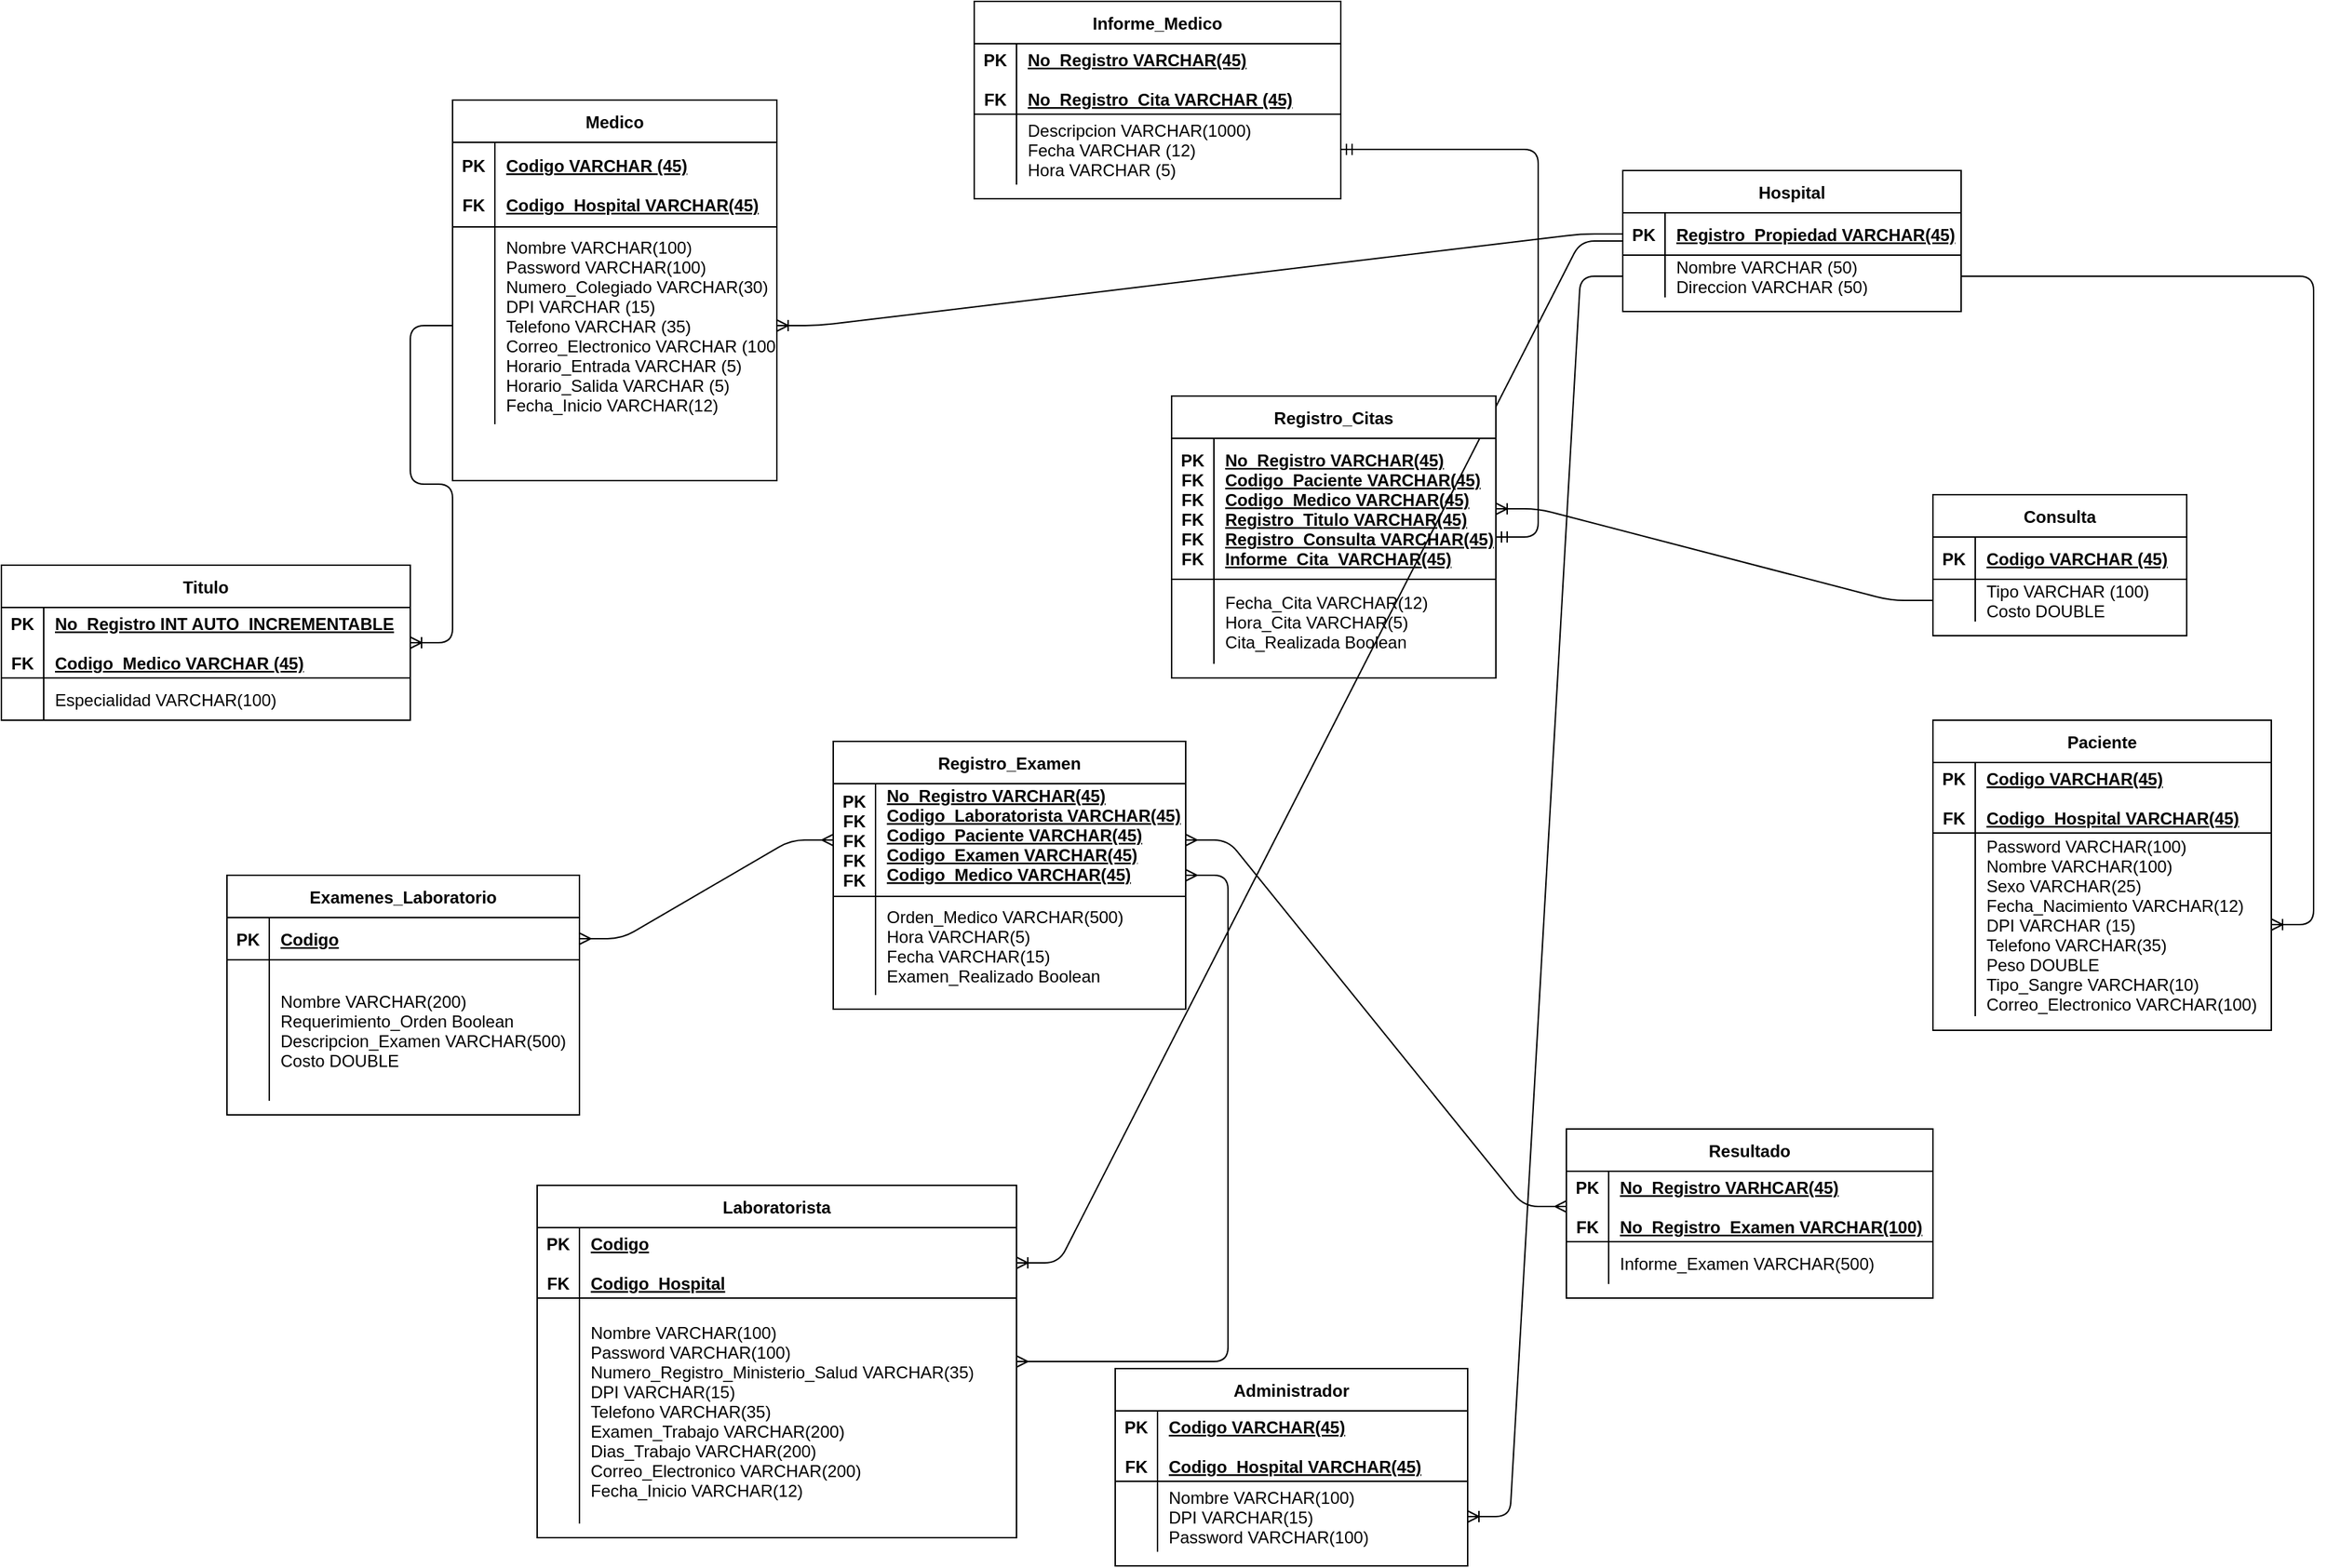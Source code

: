 <mxfile version="13.7.5" type="device"><diagram id="wTBJWdUpTBpdyxC71oOU" name="Page-1"><mxGraphModel dx="1826" dy="829" grid="1" gridSize="10" guides="1" tooltips="1" connect="1" arrows="1" fold="1" page="1" pageScale="1" pageWidth="850" pageHeight="1100" math="0" shadow="0"><root><mxCell id="0"/><mxCell id="1" parent="0"/><mxCell id="xUxeBeWQ_-Rp3zKfb2Q7-167" value="" style="edgeStyle=entityRelationEdgeStyle;fontSize=12;html=1;endArrow=ERmany;startArrow=ERmany;" edge="1" parent="1" source="xUxeBeWQ_-Rp3zKfb2Q7-80" target="xUxeBeWQ_-Rp3zKfb2Q7-148"><mxGeometry width="100" height="100" relative="1" as="geometry"><mxPoint x="650" y="880" as="sourcePoint"/><mxPoint x="750" y="780" as="targetPoint"/></mxGeometry></mxCell><mxCell id="xUxeBeWQ_-Rp3zKfb2Q7-165" value="" style="edgeStyle=entityRelationEdgeStyle;fontSize=12;html=1;endArrow=ERoneToMany;" edge="1" parent="1" source="xUxeBeWQ_-Rp3zKfb2Q7-40" target="xUxeBeWQ_-Rp3zKfb2Q7-81"><mxGeometry width="100" height="100" relative="1" as="geometry"><mxPoint x="1270" y="370" as="sourcePoint"/><mxPoint x="870" y="770" as="targetPoint"/></mxGeometry></mxCell><mxCell id="xUxeBeWQ_-Rp3zKfb2Q7-1" value="Titulo" style="shape=table;startSize=30;container=1;collapsible=1;childLayout=tableLayout;fixedRows=1;rowLines=0;fontStyle=1;align=center;resizeLast=1;" vertex="1" parent="1"><mxGeometry x="50" y="400" width="290" height="110" as="geometry"/></mxCell><mxCell id="xUxeBeWQ_-Rp3zKfb2Q7-2" value="" style="shape=partialRectangle;collapsible=0;dropTarget=0;pointerEvents=0;fillColor=none;top=0;left=0;bottom=1;right=0;points=[[0,0.5],[1,0.5]];portConstraint=eastwest;" vertex="1" parent="xUxeBeWQ_-Rp3zKfb2Q7-1"><mxGeometry y="30" width="290" height="50" as="geometry"/></mxCell><mxCell id="xUxeBeWQ_-Rp3zKfb2Q7-3" value="PK&#10;&#10;FK" style="shape=partialRectangle;connectable=0;fillColor=none;top=0;left=0;bottom=0;right=0;fontStyle=1;overflow=hidden;" vertex="1" parent="xUxeBeWQ_-Rp3zKfb2Q7-2"><mxGeometry width="30" height="50" as="geometry"/></mxCell><mxCell id="xUxeBeWQ_-Rp3zKfb2Q7-4" value="No_Registro INT AUTO_INCREMENTABLE&#10;&#10;Codigo_Medico VARCHAR (45)" style="shape=partialRectangle;connectable=0;fillColor=none;top=0;left=0;bottom=0;right=0;align=left;spacingLeft=6;fontStyle=5;overflow=hidden;" vertex="1" parent="xUxeBeWQ_-Rp3zKfb2Q7-2"><mxGeometry x="30" width="260" height="50" as="geometry"/></mxCell><mxCell id="xUxeBeWQ_-Rp3zKfb2Q7-5" value="" style="shape=partialRectangle;collapsible=0;dropTarget=0;pointerEvents=0;fillColor=none;top=0;left=0;bottom=0;right=0;points=[[0,0.5],[1,0.5]];portConstraint=eastwest;" vertex="1" parent="xUxeBeWQ_-Rp3zKfb2Q7-1"><mxGeometry y="80" width="290" height="30" as="geometry"/></mxCell><mxCell id="xUxeBeWQ_-Rp3zKfb2Q7-6" value="" style="shape=partialRectangle;connectable=0;fillColor=none;top=0;left=0;bottom=0;right=0;editable=1;overflow=hidden;" vertex="1" parent="xUxeBeWQ_-Rp3zKfb2Q7-5"><mxGeometry width="30" height="30" as="geometry"/></mxCell><mxCell id="xUxeBeWQ_-Rp3zKfb2Q7-7" value="Especialidad VARCHAR(100)" style="shape=partialRectangle;connectable=0;fillColor=none;top=0;left=0;bottom=0;right=0;align=left;spacingLeft=6;overflow=hidden;" vertex="1" parent="xUxeBeWQ_-Rp3zKfb2Q7-5"><mxGeometry x="30" width="260" height="30" as="geometry"/></mxCell><mxCell id="xUxeBeWQ_-Rp3zKfb2Q7-27" value="Informe_Medico" style="shape=table;startSize=30;container=1;collapsible=1;childLayout=tableLayout;fixedRows=1;rowLines=0;fontStyle=1;align=center;resizeLast=1;" vertex="1" parent="1"><mxGeometry x="740" width="260" height="140" as="geometry"/></mxCell><mxCell id="xUxeBeWQ_-Rp3zKfb2Q7-28" value="" style="shape=partialRectangle;collapsible=0;dropTarget=0;pointerEvents=0;fillColor=none;top=0;left=0;bottom=1;right=0;points=[[0,0.5],[1,0.5]];portConstraint=eastwest;" vertex="1" parent="xUxeBeWQ_-Rp3zKfb2Q7-27"><mxGeometry y="30" width="260" height="50" as="geometry"/></mxCell><mxCell id="xUxeBeWQ_-Rp3zKfb2Q7-29" value="PK&#10;&#10;FK" style="shape=partialRectangle;connectable=0;fillColor=none;top=0;left=0;bottom=0;right=0;fontStyle=1;overflow=hidden;" vertex="1" parent="xUxeBeWQ_-Rp3zKfb2Q7-28"><mxGeometry width="30" height="50" as="geometry"/></mxCell><mxCell id="xUxeBeWQ_-Rp3zKfb2Q7-30" value="No_Registro VARCHAR(45)&#10;&#10;No_Registro_Cita VARCHAR (45)" style="shape=partialRectangle;connectable=0;fillColor=none;top=0;left=0;bottom=0;right=0;align=left;spacingLeft=6;fontStyle=5;overflow=hidden;" vertex="1" parent="xUxeBeWQ_-Rp3zKfb2Q7-28"><mxGeometry x="30" width="230" height="50" as="geometry"/></mxCell><mxCell id="xUxeBeWQ_-Rp3zKfb2Q7-31" value="" style="shape=partialRectangle;collapsible=0;dropTarget=0;pointerEvents=0;fillColor=none;top=0;left=0;bottom=0;right=0;points=[[0,0.5],[1,0.5]];portConstraint=eastwest;" vertex="1" parent="xUxeBeWQ_-Rp3zKfb2Q7-27"><mxGeometry y="80" width="260" height="50" as="geometry"/></mxCell><mxCell id="xUxeBeWQ_-Rp3zKfb2Q7-32" value="" style="shape=partialRectangle;connectable=0;fillColor=none;top=0;left=0;bottom=0;right=0;editable=1;overflow=hidden;" vertex="1" parent="xUxeBeWQ_-Rp3zKfb2Q7-31"><mxGeometry width="30" height="50" as="geometry"/></mxCell><mxCell id="xUxeBeWQ_-Rp3zKfb2Q7-33" value="Descripcion VARCHAR(1000)&#10;Fecha VARCHAR (12)&#10;Hora VARCHAR (5)" style="shape=partialRectangle;connectable=0;fillColor=none;top=0;left=0;bottom=0;right=0;align=left;spacingLeft=6;overflow=hidden;" vertex="1" parent="xUxeBeWQ_-Rp3zKfb2Q7-31"><mxGeometry x="30" width="230" height="50" as="geometry"/></mxCell><mxCell id="xUxeBeWQ_-Rp3zKfb2Q7-40" value="Hospital" style="shape=table;startSize=30;container=1;collapsible=1;childLayout=tableLayout;fixedRows=1;rowLines=0;fontStyle=1;align=center;resizeLast=1;" vertex="1" parent="1"><mxGeometry x="1200" y="120" width="240" height="100" as="geometry"/></mxCell><mxCell id="xUxeBeWQ_-Rp3zKfb2Q7-41" value="" style="shape=partialRectangle;collapsible=0;dropTarget=0;pointerEvents=0;fillColor=none;top=0;left=0;bottom=1;right=0;points=[[0,0.5],[1,0.5]];portConstraint=eastwest;" vertex="1" parent="xUxeBeWQ_-Rp3zKfb2Q7-40"><mxGeometry y="30" width="240" height="30" as="geometry"/></mxCell><mxCell id="xUxeBeWQ_-Rp3zKfb2Q7-42" value="PK" style="shape=partialRectangle;connectable=0;fillColor=none;top=0;left=0;bottom=0;right=0;fontStyle=1;overflow=hidden;" vertex="1" parent="xUxeBeWQ_-Rp3zKfb2Q7-41"><mxGeometry width="30" height="30" as="geometry"/></mxCell><mxCell id="xUxeBeWQ_-Rp3zKfb2Q7-43" value="Registro_Propiedad VARCHAR(45)" style="shape=partialRectangle;connectable=0;fillColor=none;top=0;left=0;bottom=0;right=0;align=left;spacingLeft=6;fontStyle=5;overflow=hidden;" vertex="1" parent="xUxeBeWQ_-Rp3zKfb2Q7-41"><mxGeometry x="30" width="210" height="30" as="geometry"/></mxCell><mxCell id="xUxeBeWQ_-Rp3zKfb2Q7-44" value="" style="shape=partialRectangle;collapsible=0;dropTarget=0;pointerEvents=0;fillColor=none;top=0;left=0;bottom=0;right=0;points=[[0,0.5],[1,0.5]];portConstraint=eastwest;" vertex="1" parent="xUxeBeWQ_-Rp3zKfb2Q7-40"><mxGeometry y="60" width="240" height="30" as="geometry"/></mxCell><mxCell id="xUxeBeWQ_-Rp3zKfb2Q7-45" value="" style="shape=partialRectangle;connectable=0;fillColor=none;top=0;left=0;bottom=0;right=0;editable=1;overflow=hidden;" vertex="1" parent="xUxeBeWQ_-Rp3zKfb2Q7-44"><mxGeometry width="30" height="30" as="geometry"/></mxCell><mxCell id="xUxeBeWQ_-Rp3zKfb2Q7-46" value="Nombre VARCHAR (50)&#10;Direccion VARCHAR (50)" style="shape=partialRectangle;connectable=0;fillColor=none;top=0;left=0;bottom=0;right=0;align=left;spacingLeft=6;overflow=hidden;" vertex="1" parent="xUxeBeWQ_-Rp3zKfb2Q7-44"><mxGeometry x="30" width="210" height="30" as="geometry"/></mxCell><mxCell id="xUxeBeWQ_-Rp3zKfb2Q7-14" value="Medico" style="shape=table;startSize=30;container=1;collapsible=1;childLayout=tableLayout;fixedRows=1;rowLines=0;fontStyle=1;align=center;resizeLast=1;" vertex="1" parent="1"><mxGeometry x="370" y="70" width="230" height="270" as="geometry"/></mxCell><mxCell id="xUxeBeWQ_-Rp3zKfb2Q7-15" value="" style="shape=partialRectangle;collapsible=0;dropTarget=0;pointerEvents=0;fillColor=none;top=0;left=0;bottom=1;right=0;points=[[0,0.5],[1,0.5]];portConstraint=eastwest;" vertex="1" parent="xUxeBeWQ_-Rp3zKfb2Q7-14"><mxGeometry y="30" width="230" height="60" as="geometry"/></mxCell><mxCell id="xUxeBeWQ_-Rp3zKfb2Q7-16" value="PK&#10;&#10;FK" style="shape=partialRectangle;connectable=0;fillColor=none;top=0;left=0;bottom=0;right=0;fontStyle=1;overflow=hidden;" vertex="1" parent="xUxeBeWQ_-Rp3zKfb2Q7-15"><mxGeometry width="30" height="60" as="geometry"/></mxCell><mxCell id="xUxeBeWQ_-Rp3zKfb2Q7-17" value="Codigo VARCHAR (45)&#10;&#10;Codigo_Hospital VARCHAR(45)" style="shape=partialRectangle;connectable=0;fillColor=none;top=0;left=0;bottom=0;right=0;align=left;spacingLeft=6;fontStyle=5;overflow=hidden;" vertex="1" parent="xUxeBeWQ_-Rp3zKfb2Q7-15"><mxGeometry x="30" width="200" height="60" as="geometry"/></mxCell><mxCell id="xUxeBeWQ_-Rp3zKfb2Q7-18" value="" style="shape=partialRectangle;collapsible=0;dropTarget=0;pointerEvents=0;fillColor=none;top=0;left=0;bottom=0;right=0;points=[[0,0.5],[1,0.5]];portConstraint=eastwest;" vertex="1" parent="xUxeBeWQ_-Rp3zKfb2Q7-14"><mxGeometry y="90" width="230" height="140" as="geometry"/></mxCell><mxCell id="xUxeBeWQ_-Rp3zKfb2Q7-19" value="" style="shape=partialRectangle;connectable=0;fillColor=none;top=0;left=0;bottom=0;right=0;editable=1;overflow=hidden;" vertex="1" parent="xUxeBeWQ_-Rp3zKfb2Q7-18"><mxGeometry width="30" height="140" as="geometry"/></mxCell><mxCell id="xUxeBeWQ_-Rp3zKfb2Q7-20" value="Nombre VARCHAR(100)&#10;Password VARCHAR(100)&#10;Numero_Colegiado VARCHAR(30)&#10;DPI VARCHAR (15)&#10;Telefono VARCHAR (35)&#10;Correo_Electronico VARCHAR (100)&#10;Horario_Entrada VARCHAR (5)&#10;Horario_Salida VARCHAR (5)&#10;Fecha_Inicio VARCHAR(12)" style="shape=partialRectangle;connectable=0;fillColor=none;top=0;left=0;bottom=0;right=0;align=left;spacingLeft=6;overflow=hidden;" vertex="1" parent="xUxeBeWQ_-Rp3zKfb2Q7-18"><mxGeometry x="30" width="200" height="140" as="geometry"/></mxCell><mxCell id="xUxeBeWQ_-Rp3zKfb2Q7-108" value="Resultado" style="shape=table;startSize=30;container=1;collapsible=1;childLayout=tableLayout;fixedRows=1;rowLines=0;fontStyle=1;align=center;resizeLast=1;" vertex="1" parent="1"><mxGeometry x="1160" y="800" width="260" height="120" as="geometry"/></mxCell><mxCell id="xUxeBeWQ_-Rp3zKfb2Q7-109" value="" style="shape=partialRectangle;collapsible=0;dropTarget=0;pointerEvents=0;fillColor=none;top=0;left=0;bottom=1;right=0;points=[[0,0.5],[1,0.5]];portConstraint=eastwest;" vertex="1" parent="xUxeBeWQ_-Rp3zKfb2Q7-108"><mxGeometry y="30" width="260" height="50" as="geometry"/></mxCell><mxCell id="xUxeBeWQ_-Rp3zKfb2Q7-110" value="PK&#10;&#10;FK" style="shape=partialRectangle;connectable=0;fillColor=none;top=0;left=0;bottom=0;right=0;fontStyle=1;overflow=hidden;" vertex="1" parent="xUxeBeWQ_-Rp3zKfb2Q7-109"><mxGeometry width="30" height="50" as="geometry"/></mxCell><mxCell id="xUxeBeWQ_-Rp3zKfb2Q7-111" value="No_Registro VARHCAR(45)&#10;&#10;No_Registro_Examen VARCHAR(100)" style="shape=partialRectangle;connectable=0;fillColor=none;top=0;left=0;bottom=0;right=0;align=left;spacingLeft=6;fontStyle=5;overflow=hidden;" vertex="1" parent="xUxeBeWQ_-Rp3zKfb2Q7-109"><mxGeometry x="30" width="230" height="50" as="geometry"/></mxCell><mxCell id="xUxeBeWQ_-Rp3zKfb2Q7-112" value="" style="shape=partialRectangle;collapsible=0;dropTarget=0;pointerEvents=0;fillColor=none;top=0;left=0;bottom=0;right=0;points=[[0,0.5],[1,0.5]];portConstraint=eastwest;" vertex="1" parent="xUxeBeWQ_-Rp3zKfb2Q7-108"><mxGeometry y="80" width="260" height="30" as="geometry"/></mxCell><mxCell id="xUxeBeWQ_-Rp3zKfb2Q7-113" value="" style="shape=partialRectangle;connectable=0;fillColor=none;top=0;left=0;bottom=0;right=0;editable=1;overflow=hidden;" vertex="1" parent="xUxeBeWQ_-Rp3zKfb2Q7-112"><mxGeometry width="30" height="30" as="geometry"/></mxCell><mxCell id="xUxeBeWQ_-Rp3zKfb2Q7-114" value="Informe_Examen VARCHAR(500)" style="shape=partialRectangle;connectable=0;fillColor=none;top=0;left=0;bottom=0;right=0;align=left;spacingLeft=6;overflow=hidden;" vertex="1" parent="xUxeBeWQ_-Rp3zKfb2Q7-112"><mxGeometry x="30" width="230" height="30" as="geometry"/></mxCell><mxCell id="xUxeBeWQ_-Rp3zKfb2Q7-53" value="Consulta" style="shape=table;startSize=30;container=1;collapsible=1;childLayout=tableLayout;fixedRows=1;rowLines=0;fontStyle=1;align=center;resizeLast=1;" vertex="1" parent="1"><mxGeometry x="1420" y="350" width="180" height="100" as="geometry"/></mxCell><mxCell id="xUxeBeWQ_-Rp3zKfb2Q7-54" value="" style="shape=partialRectangle;collapsible=0;dropTarget=0;pointerEvents=0;fillColor=none;top=0;left=0;bottom=1;right=0;points=[[0,0.5],[1,0.5]];portConstraint=eastwest;" vertex="1" parent="xUxeBeWQ_-Rp3zKfb2Q7-53"><mxGeometry y="30" width="180" height="30" as="geometry"/></mxCell><mxCell id="xUxeBeWQ_-Rp3zKfb2Q7-55" value="PK" style="shape=partialRectangle;connectable=0;fillColor=none;top=0;left=0;bottom=0;right=0;fontStyle=1;overflow=hidden;" vertex="1" parent="xUxeBeWQ_-Rp3zKfb2Q7-54"><mxGeometry width="30" height="30" as="geometry"/></mxCell><mxCell id="xUxeBeWQ_-Rp3zKfb2Q7-56" value="Codigo VARCHAR (45)" style="shape=partialRectangle;connectable=0;fillColor=none;top=0;left=0;bottom=0;right=0;align=left;spacingLeft=6;fontStyle=5;overflow=hidden;" vertex="1" parent="xUxeBeWQ_-Rp3zKfb2Q7-54"><mxGeometry x="30" width="150" height="30" as="geometry"/></mxCell><mxCell id="xUxeBeWQ_-Rp3zKfb2Q7-57" value="" style="shape=partialRectangle;collapsible=0;dropTarget=0;pointerEvents=0;fillColor=none;top=0;left=0;bottom=0;right=0;points=[[0,0.5],[1,0.5]];portConstraint=eastwest;" vertex="1" parent="xUxeBeWQ_-Rp3zKfb2Q7-53"><mxGeometry y="60" width="180" height="30" as="geometry"/></mxCell><mxCell id="xUxeBeWQ_-Rp3zKfb2Q7-58" value="" style="shape=partialRectangle;connectable=0;fillColor=none;top=0;left=0;bottom=0;right=0;editable=1;overflow=hidden;" vertex="1" parent="xUxeBeWQ_-Rp3zKfb2Q7-57"><mxGeometry width="30" height="30" as="geometry"/></mxCell><mxCell id="xUxeBeWQ_-Rp3zKfb2Q7-59" value="Tipo VARCHAR (100)&#10;Costo DOUBLE" style="shape=partialRectangle;connectable=0;fillColor=none;top=0;left=0;bottom=0;right=0;align=left;spacingLeft=6;overflow=hidden;" vertex="1" parent="xUxeBeWQ_-Rp3zKfb2Q7-57"><mxGeometry x="30" width="150" height="30" as="geometry"/></mxCell><mxCell id="xUxeBeWQ_-Rp3zKfb2Q7-121" value="Paciente" style="shape=table;startSize=30;container=1;collapsible=1;childLayout=tableLayout;fixedRows=1;rowLines=0;fontStyle=1;align=center;resizeLast=1;" vertex="1" parent="1"><mxGeometry x="1420" y="510" width="240" height="220" as="geometry"/></mxCell><mxCell id="xUxeBeWQ_-Rp3zKfb2Q7-122" value="" style="shape=partialRectangle;collapsible=0;dropTarget=0;pointerEvents=0;fillColor=none;top=0;left=0;bottom=1;right=0;points=[[0,0.5],[1,0.5]];portConstraint=eastwest;" vertex="1" parent="xUxeBeWQ_-Rp3zKfb2Q7-121"><mxGeometry y="30" width="240" height="50" as="geometry"/></mxCell><mxCell id="xUxeBeWQ_-Rp3zKfb2Q7-123" value="PK&#10;&#10;FK" style="shape=partialRectangle;connectable=0;fillColor=none;top=0;left=0;bottom=0;right=0;fontStyle=1;overflow=hidden;" vertex="1" parent="xUxeBeWQ_-Rp3zKfb2Q7-122"><mxGeometry width="30" height="50" as="geometry"/></mxCell><mxCell id="xUxeBeWQ_-Rp3zKfb2Q7-124" value="Codigo VARCHAR(45)&#10;&#10;Codigo_Hospital VARCHAR(45)" style="shape=partialRectangle;connectable=0;fillColor=none;top=0;left=0;bottom=0;right=0;align=left;spacingLeft=6;fontStyle=5;overflow=hidden;" vertex="1" parent="xUxeBeWQ_-Rp3zKfb2Q7-122"><mxGeometry x="30" width="210" height="50" as="geometry"/></mxCell><mxCell id="xUxeBeWQ_-Rp3zKfb2Q7-125" value="" style="shape=partialRectangle;collapsible=0;dropTarget=0;pointerEvents=0;fillColor=none;top=0;left=0;bottom=0;right=0;points=[[0,0.5],[1,0.5]];portConstraint=eastwest;" vertex="1" parent="xUxeBeWQ_-Rp3zKfb2Q7-121"><mxGeometry y="80" width="240" height="130" as="geometry"/></mxCell><mxCell id="xUxeBeWQ_-Rp3zKfb2Q7-126" value="" style="shape=partialRectangle;connectable=0;fillColor=none;top=0;left=0;bottom=0;right=0;editable=1;overflow=hidden;" vertex="1" parent="xUxeBeWQ_-Rp3zKfb2Q7-125"><mxGeometry width="30" height="130" as="geometry"/></mxCell><mxCell id="xUxeBeWQ_-Rp3zKfb2Q7-127" value="Password VARCHAR(100)&#10;Nombre VARCHAR(100)&#10;Sexo VARCHAR(25)&#10;Fecha_Nacimiento VARCHAR(12)&#10;DPI VARCHAR (15)&#10;Telefono VARCHAR(35)&#10;Peso DOUBLE&#10;Tipo_Sangre VARCHAR(10)&#10;Correo_Electronico VARCHAR(100)" style="shape=partialRectangle;connectable=0;fillColor=none;top=0;left=0;bottom=0;right=0;align=left;spacingLeft=6;overflow=hidden;" vertex="1" parent="xUxeBeWQ_-Rp3zKfb2Q7-125"><mxGeometry x="30" width="210" height="130" as="geometry"/></mxCell><mxCell id="xUxeBeWQ_-Rp3zKfb2Q7-135" value="Registro_Citas" style="shape=table;startSize=30;container=1;collapsible=1;childLayout=tableLayout;fixedRows=1;rowLines=0;fontStyle=1;align=center;resizeLast=1;" vertex="1" parent="1"><mxGeometry x="880" y="280" width="230" height="200" as="geometry"/></mxCell><mxCell id="xUxeBeWQ_-Rp3zKfb2Q7-136" value="" style="shape=partialRectangle;collapsible=0;dropTarget=0;pointerEvents=0;fillColor=none;top=0;left=0;bottom=1;right=0;points=[[0,0.5],[1,0.5]];portConstraint=eastwest;" vertex="1" parent="xUxeBeWQ_-Rp3zKfb2Q7-135"><mxGeometry y="30" width="230" height="100" as="geometry"/></mxCell><mxCell id="xUxeBeWQ_-Rp3zKfb2Q7-137" value="PK&#10;FK&#10;FK&#10;FK&#10;FK&#10;FK" style="shape=partialRectangle;connectable=0;fillColor=none;top=0;left=0;bottom=0;right=0;fontStyle=1;overflow=hidden;" vertex="1" parent="xUxeBeWQ_-Rp3zKfb2Q7-136"><mxGeometry width="30" height="100" as="geometry"/></mxCell><mxCell id="xUxeBeWQ_-Rp3zKfb2Q7-138" value="No_Registro VARCHAR(45)&#10;Codigo_Paciente VARCHAR(45)&#10;Codigo_Medico VARCHAR(45)&#10;Registro_Titulo VARCHAR(45)&#10;Registro_Consulta VARCHAR(45)&#10;Informe_Cita  VARCHAR(45)" style="shape=partialRectangle;connectable=0;fillColor=none;top=0;left=0;bottom=0;right=0;align=left;spacingLeft=6;fontStyle=5;overflow=hidden;" vertex="1" parent="xUxeBeWQ_-Rp3zKfb2Q7-136"><mxGeometry x="30" width="200" height="100" as="geometry"/></mxCell><mxCell id="xUxeBeWQ_-Rp3zKfb2Q7-139" value="" style="shape=partialRectangle;collapsible=0;dropTarget=0;pointerEvents=0;fillColor=none;top=0;left=0;bottom=0;right=0;points=[[0,0.5],[1,0.5]];portConstraint=eastwest;" vertex="1" parent="xUxeBeWQ_-Rp3zKfb2Q7-135"><mxGeometry y="130" width="230" height="60" as="geometry"/></mxCell><mxCell id="xUxeBeWQ_-Rp3zKfb2Q7-140" value="" style="shape=partialRectangle;connectable=0;fillColor=none;top=0;left=0;bottom=0;right=0;editable=1;overflow=hidden;" vertex="1" parent="xUxeBeWQ_-Rp3zKfb2Q7-139"><mxGeometry width="30" height="60" as="geometry"/></mxCell><mxCell id="xUxeBeWQ_-Rp3zKfb2Q7-141" value="Fecha_Cita VARCHAR(12)&#10;Hora_Cita VARCHAR(5)&#10;Cita_Realizada Boolean" style="shape=partialRectangle;connectable=0;fillColor=none;top=0;left=0;bottom=0;right=0;align=left;spacingLeft=6;overflow=hidden;" vertex="1" parent="xUxeBeWQ_-Rp3zKfb2Q7-139"><mxGeometry x="30" width="200" height="60" as="geometry"/></mxCell><mxCell id="xUxeBeWQ_-Rp3zKfb2Q7-80" value="Laboratorista" style="shape=table;startSize=30;container=1;collapsible=1;childLayout=tableLayout;fixedRows=1;rowLines=0;fontStyle=1;align=center;resizeLast=1;" vertex="1" parent="1"><mxGeometry x="430" y="840" width="340" height="250" as="geometry"/></mxCell><mxCell id="xUxeBeWQ_-Rp3zKfb2Q7-81" value="" style="shape=partialRectangle;collapsible=0;dropTarget=0;pointerEvents=0;fillColor=none;top=0;left=0;bottom=1;right=0;points=[[0,0.5],[1,0.5]];portConstraint=eastwest;" vertex="1" parent="xUxeBeWQ_-Rp3zKfb2Q7-80"><mxGeometry y="30" width="340" height="50" as="geometry"/></mxCell><mxCell id="xUxeBeWQ_-Rp3zKfb2Q7-82" value="PK&#10;&#10;FK" style="shape=partialRectangle;connectable=0;fillColor=none;top=0;left=0;bottom=0;right=0;fontStyle=1;overflow=hidden;" vertex="1" parent="xUxeBeWQ_-Rp3zKfb2Q7-81"><mxGeometry width="30" height="50" as="geometry"/></mxCell><mxCell id="xUxeBeWQ_-Rp3zKfb2Q7-83" value="Codigo&#10;&#10;Codigo_Hospital" style="shape=partialRectangle;connectable=0;fillColor=none;top=0;left=0;bottom=0;right=0;align=left;spacingLeft=6;fontStyle=5;overflow=hidden;" vertex="1" parent="xUxeBeWQ_-Rp3zKfb2Q7-81"><mxGeometry x="30" width="310" height="50" as="geometry"/></mxCell><mxCell id="xUxeBeWQ_-Rp3zKfb2Q7-84" value="" style="shape=partialRectangle;collapsible=0;dropTarget=0;pointerEvents=0;fillColor=none;top=0;left=0;bottom=0;right=0;points=[[0,0.5],[1,0.5]];portConstraint=eastwest;" vertex="1" parent="xUxeBeWQ_-Rp3zKfb2Q7-80"><mxGeometry y="80" width="340" height="160" as="geometry"/></mxCell><mxCell id="xUxeBeWQ_-Rp3zKfb2Q7-85" value="" style="shape=partialRectangle;connectable=0;fillColor=none;top=0;left=0;bottom=0;right=0;editable=1;overflow=hidden;" vertex="1" parent="xUxeBeWQ_-Rp3zKfb2Q7-84"><mxGeometry width="30" height="160" as="geometry"/></mxCell><mxCell id="xUxeBeWQ_-Rp3zKfb2Q7-86" value="Nombre VARCHAR(100)&#10;Password VARCHAR(100)&#10;Numero_Registro_Ministerio_Salud VARCHAR(35)&#10;DPI VARCHAR(15)&#10;Telefono VARCHAR(35)&#10;Examen_Trabajo VARCHAR(200)&#10;Dias_Trabajo VARCHAR(200)&#10;Correo_Electronico VARCHAR(200)&#10;Fecha_Inicio VARCHAR(12)" style="shape=partialRectangle;connectable=0;fillColor=none;top=0;left=0;bottom=0;right=0;align=left;spacingLeft=6;overflow=hidden;" vertex="1" parent="xUxeBeWQ_-Rp3zKfb2Q7-84"><mxGeometry x="30" width="310" height="160" as="geometry"/></mxCell><mxCell id="xUxeBeWQ_-Rp3zKfb2Q7-67" value="Examenes_Laboratorio" style="shape=table;startSize=30;container=1;collapsible=1;childLayout=tableLayout;fixedRows=1;rowLines=0;fontStyle=1;align=center;resizeLast=1;" vertex="1" parent="1"><mxGeometry x="210" y="620" width="250" height="170" as="geometry"/></mxCell><mxCell id="xUxeBeWQ_-Rp3zKfb2Q7-68" value="" style="shape=partialRectangle;collapsible=0;dropTarget=0;pointerEvents=0;fillColor=none;top=0;left=0;bottom=1;right=0;points=[[0,0.5],[1,0.5]];portConstraint=eastwest;" vertex="1" parent="xUxeBeWQ_-Rp3zKfb2Q7-67"><mxGeometry y="30" width="250" height="30" as="geometry"/></mxCell><mxCell id="xUxeBeWQ_-Rp3zKfb2Q7-69" value="PK" style="shape=partialRectangle;connectable=0;fillColor=none;top=0;left=0;bottom=0;right=0;fontStyle=1;overflow=hidden;" vertex="1" parent="xUxeBeWQ_-Rp3zKfb2Q7-68"><mxGeometry width="30" height="30" as="geometry"/></mxCell><mxCell id="xUxeBeWQ_-Rp3zKfb2Q7-70" value="Codigo" style="shape=partialRectangle;connectable=0;fillColor=none;top=0;left=0;bottom=0;right=0;align=left;spacingLeft=6;fontStyle=5;overflow=hidden;" vertex="1" parent="xUxeBeWQ_-Rp3zKfb2Q7-68"><mxGeometry x="30" width="220" height="30" as="geometry"/></mxCell><mxCell id="xUxeBeWQ_-Rp3zKfb2Q7-71" value="" style="shape=partialRectangle;collapsible=0;dropTarget=0;pointerEvents=0;fillColor=none;top=0;left=0;bottom=0;right=0;points=[[0,0.5],[1,0.5]];portConstraint=eastwest;" vertex="1" parent="xUxeBeWQ_-Rp3zKfb2Q7-67"><mxGeometry y="60" width="250" height="100" as="geometry"/></mxCell><mxCell id="xUxeBeWQ_-Rp3zKfb2Q7-72" value="" style="shape=partialRectangle;connectable=0;fillColor=none;top=0;left=0;bottom=0;right=0;editable=1;overflow=hidden;" vertex="1" parent="xUxeBeWQ_-Rp3zKfb2Q7-71"><mxGeometry width="30" height="100" as="geometry"/></mxCell><mxCell id="xUxeBeWQ_-Rp3zKfb2Q7-73" value="Nombre VARCHAR(200)&#10;Requerimiento_Orden Boolean&#10;Descripcion_Examen VARCHAR(500)&#10;Costo DOUBLE" style="shape=partialRectangle;connectable=0;fillColor=none;top=0;left=0;bottom=0;right=0;align=left;spacingLeft=6;overflow=hidden;" vertex="1" parent="xUxeBeWQ_-Rp3zKfb2Q7-71"><mxGeometry x="30" width="220" height="100" as="geometry"/></mxCell><mxCell id="xUxeBeWQ_-Rp3zKfb2Q7-161" value="" style="edgeStyle=entityRelationEdgeStyle;fontSize=12;html=1;endArrow=ERoneToMany;" edge="1" parent="1" source="xUxeBeWQ_-Rp3zKfb2Q7-41" target="xUxeBeWQ_-Rp3zKfb2Q7-18"><mxGeometry width="100" height="100" relative="1" as="geometry"><mxPoint x="680" y="250" as="sourcePoint"/><mxPoint x="780" y="170" as="targetPoint"/></mxGeometry></mxCell><mxCell id="xUxeBeWQ_-Rp3zKfb2Q7-162" value="" style="edgeStyle=entityRelationEdgeStyle;fontSize=12;html=1;endArrow=ERoneToMany;" edge="1" parent="1" source="xUxeBeWQ_-Rp3zKfb2Q7-18" target="xUxeBeWQ_-Rp3zKfb2Q7-1"><mxGeometry width="100" height="100" relative="1" as="geometry"><mxPoint x="450" y="510" as="sourcePoint"/><mxPoint x="550" y="410" as="targetPoint"/></mxGeometry></mxCell><mxCell id="xUxeBeWQ_-Rp3zKfb2Q7-163" value="" style="edgeStyle=entityRelationEdgeStyle;fontSize=12;html=1;endArrow=ERoneToMany;" edge="1" parent="1" source="xUxeBeWQ_-Rp3zKfb2Q7-44" target="xUxeBeWQ_-Rp3zKfb2Q7-125"><mxGeometry width="100" height="100" relative="1" as="geometry"><mxPoint x="1250" y="400" as="sourcePoint"/><mxPoint x="1350" y="300" as="targetPoint"/></mxGeometry></mxCell><mxCell id="xUxeBeWQ_-Rp3zKfb2Q7-164" value="" style="edgeStyle=entityRelationEdgeStyle;fontSize=12;html=1;endArrow=ERoneToMany;" edge="1" parent="1" source="xUxeBeWQ_-Rp3zKfb2Q7-44" target="xUxeBeWQ_-Rp3zKfb2Q7-97"><mxGeometry width="100" height="100" relative="1" as="geometry"><mxPoint x="1340" y="420" as="sourcePoint"/><mxPoint x="1320" y="990" as="targetPoint"/></mxGeometry></mxCell><mxCell id="xUxeBeWQ_-Rp3zKfb2Q7-148" value="Registro_Examen" style="shape=table;startSize=30;container=1;collapsible=1;childLayout=tableLayout;fixedRows=1;rowLines=0;fontStyle=1;align=center;resizeLast=1;" vertex="1" parent="1"><mxGeometry x="640" y="525" width="250" height="190" as="geometry"/></mxCell><mxCell id="xUxeBeWQ_-Rp3zKfb2Q7-149" value="" style="shape=partialRectangle;collapsible=0;dropTarget=0;pointerEvents=0;fillColor=none;top=0;left=0;bottom=1;right=0;points=[[0,0.5],[1,0.5]];portConstraint=eastwest;" vertex="1" parent="xUxeBeWQ_-Rp3zKfb2Q7-148"><mxGeometry y="30" width="250" height="80" as="geometry"/></mxCell><mxCell id="xUxeBeWQ_-Rp3zKfb2Q7-150" value="PK&#10;FK&#10;FK&#10;FK&#10;FK" style="shape=partialRectangle;connectable=0;fillColor=none;top=0;left=0;bottom=0;right=0;fontStyle=1;overflow=hidden;" vertex="1" parent="xUxeBeWQ_-Rp3zKfb2Q7-149"><mxGeometry width="30" height="80" as="geometry"/></mxCell><mxCell id="xUxeBeWQ_-Rp3zKfb2Q7-151" value="No_Registro VARCHAR(45)&#10;Codigo_Laboratorista VARCHAR(45)&#10;Codigo_Paciente VARCHAR(45)&#10;Codigo_Examen VARCHAR(45)&#10;Codigo_Medico VARCHAR(45)&#10;" style="shape=partialRectangle;connectable=0;fillColor=none;top=0;left=0;bottom=0;right=0;align=left;spacingLeft=6;fontStyle=5;overflow=hidden;" vertex="1" parent="xUxeBeWQ_-Rp3zKfb2Q7-149"><mxGeometry x="30" width="220" height="80" as="geometry"/></mxCell><mxCell id="xUxeBeWQ_-Rp3zKfb2Q7-152" value="" style="shape=partialRectangle;collapsible=0;dropTarget=0;pointerEvents=0;fillColor=none;top=0;left=0;bottom=0;right=0;points=[[0,0.5],[1,0.5]];portConstraint=eastwest;" vertex="1" parent="xUxeBeWQ_-Rp3zKfb2Q7-148"><mxGeometry y="110" width="250" height="70" as="geometry"/></mxCell><mxCell id="xUxeBeWQ_-Rp3zKfb2Q7-153" value="" style="shape=partialRectangle;connectable=0;fillColor=none;top=0;left=0;bottom=0;right=0;editable=1;overflow=hidden;" vertex="1" parent="xUxeBeWQ_-Rp3zKfb2Q7-152"><mxGeometry width="30" height="70" as="geometry"/></mxCell><mxCell id="xUxeBeWQ_-Rp3zKfb2Q7-154" value="Orden_Medico VARCHAR(500)&#10;Hora VARCHAR(5)&#10;Fecha VARCHAR(15)&#10;Examen_Realizado Boolean" style="shape=partialRectangle;connectable=0;fillColor=none;top=0;left=0;bottom=0;right=0;align=left;spacingLeft=6;overflow=hidden;" vertex="1" parent="xUxeBeWQ_-Rp3zKfb2Q7-152"><mxGeometry x="30" width="220" height="70" as="geometry"/></mxCell><mxCell id="xUxeBeWQ_-Rp3zKfb2Q7-93" value="Administrador" style="shape=table;startSize=30;container=1;collapsible=1;childLayout=tableLayout;fixedRows=1;rowLines=0;fontStyle=1;align=center;resizeLast=1;" vertex="1" parent="1"><mxGeometry x="840" y="970" width="250" height="140" as="geometry"/></mxCell><mxCell id="xUxeBeWQ_-Rp3zKfb2Q7-94" value="" style="shape=partialRectangle;collapsible=0;dropTarget=0;pointerEvents=0;fillColor=none;top=0;left=0;bottom=1;right=0;points=[[0,0.5],[1,0.5]];portConstraint=eastwest;" vertex="1" parent="xUxeBeWQ_-Rp3zKfb2Q7-93"><mxGeometry y="30" width="250" height="50" as="geometry"/></mxCell><mxCell id="xUxeBeWQ_-Rp3zKfb2Q7-95" value="PK&#10;&#10;FK" style="shape=partialRectangle;connectable=0;fillColor=none;top=0;left=0;bottom=0;right=0;fontStyle=1;overflow=hidden;" vertex="1" parent="xUxeBeWQ_-Rp3zKfb2Q7-94"><mxGeometry width="30" height="50" as="geometry"/></mxCell><mxCell id="xUxeBeWQ_-Rp3zKfb2Q7-96" value="Codigo VARCHAR(45)&#10;&#10;Codigo_Hospital VARCHAR(45)" style="shape=partialRectangle;connectable=0;fillColor=none;top=0;left=0;bottom=0;right=0;align=left;spacingLeft=6;fontStyle=5;overflow=hidden;" vertex="1" parent="xUxeBeWQ_-Rp3zKfb2Q7-94"><mxGeometry x="30" width="220" height="50" as="geometry"/></mxCell><mxCell id="xUxeBeWQ_-Rp3zKfb2Q7-97" value="" style="shape=partialRectangle;collapsible=0;dropTarget=0;pointerEvents=0;fillColor=none;top=0;left=0;bottom=0;right=0;points=[[0,0.5],[1,0.5]];portConstraint=eastwest;" vertex="1" parent="xUxeBeWQ_-Rp3zKfb2Q7-93"><mxGeometry y="80" width="250" height="50" as="geometry"/></mxCell><mxCell id="xUxeBeWQ_-Rp3zKfb2Q7-98" value="" style="shape=partialRectangle;connectable=0;fillColor=none;top=0;left=0;bottom=0;right=0;editable=1;overflow=hidden;" vertex="1" parent="xUxeBeWQ_-Rp3zKfb2Q7-97"><mxGeometry width="30" height="50" as="geometry"/></mxCell><mxCell id="xUxeBeWQ_-Rp3zKfb2Q7-99" value="Nombre VARCHAR(100)&#10;DPI VARCHAR(15)&#10;Password VARCHAR(100)" style="shape=partialRectangle;connectable=0;fillColor=none;top=0;left=0;bottom=0;right=0;align=left;spacingLeft=6;overflow=hidden;" vertex="1" parent="xUxeBeWQ_-Rp3zKfb2Q7-97"><mxGeometry x="30" width="220" height="50" as="geometry"/></mxCell><mxCell id="xUxeBeWQ_-Rp3zKfb2Q7-168" value="" style="edgeStyle=entityRelationEdgeStyle;fontSize=12;html=1;endArrow=ERmany;startArrow=ERmany;" edge="1" parent="1" source="xUxeBeWQ_-Rp3zKfb2Q7-68" target="xUxeBeWQ_-Rp3zKfb2Q7-149"><mxGeometry width="100" height="100" relative="1" as="geometry"><mxPoint x="470" y="590" as="sourcePoint"/><mxPoint x="570" y="490" as="targetPoint"/></mxGeometry></mxCell><mxCell id="xUxeBeWQ_-Rp3zKfb2Q7-170" value="" style="edgeStyle=entityRelationEdgeStyle;fontSize=12;html=1;endArrow=ERmany;startArrow=ERmany;" edge="1" parent="1" source="xUxeBeWQ_-Rp3zKfb2Q7-149" target="xUxeBeWQ_-Rp3zKfb2Q7-109"><mxGeometry width="100" height="100" relative="1" as="geometry"><mxPoint x="1010" y="780" as="sourcePoint"/><mxPoint x="1110" y="680" as="targetPoint"/></mxGeometry></mxCell><mxCell id="xUxeBeWQ_-Rp3zKfb2Q7-171" value="" style="edgeStyle=entityRelationEdgeStyle;fontSize=12;html=1;endArrow=ERoneToMany;" edge="1" parent="1" source="xUxeBeWQ_-Rp3zKfb2Q7-57" target="xUxeBeWQ_-Rp3zKfb2Q7-136"><mxGeometry width="100" height="100" relative="1" as="geometry"><mxPoint x="1260" y="480" as="sourcePoint"/><mxPoint x="1360" y="380" as="targetPoint"/></mxGeometry></mxCell><mxCell id="xUxeBeWQ_-Rp3zKfb2Q7-172" value="" style="edgeStyle=entityRelationEdgeStyle;fontSize=12;html=1;endArrow=ERmandOne;startArrow=ERmandOne;" edge="1" parent="1" source="xUxeBeWQ_-Rp3zKfb2Q7-135" target="xUxeBeWQ_-Rp3zKfb2Q7-31"><mxGeometry width="100" height="100" relative="1" as="geometry"><mxPoint x="670" y="410" as="sourcePoint"/><mxPoint x="770" y="310" as="targetPoint"/></mxGeometry></mxCell></root></mxGraphModel></diagram></mxfile>